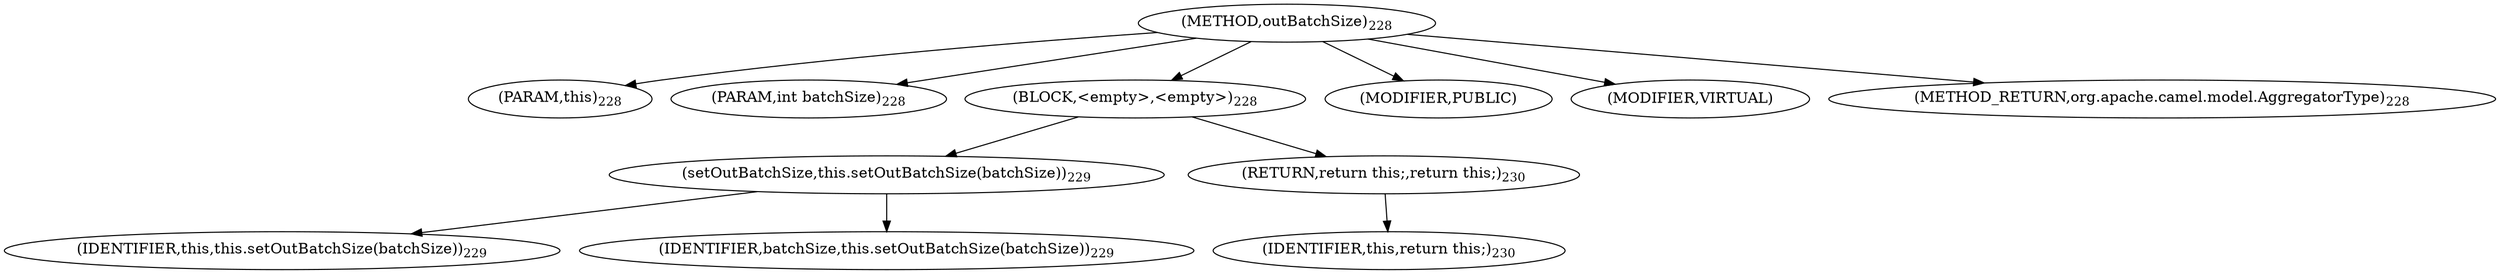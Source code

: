 digraph "outBatchSize" {  
"602" [label = <(METHOD,outBatchSize)<SUB>228</SUB>> ]
"54" [label = <(PARAM,this)<SUB>228</SUB>> ]
"603" [label = <(PARAM,int batchSize)<SUB>228</SUB>> ]
"604" [label = <(BLOCK,&lt;empty&gt;,&lt;empty&gt;)<SUB>228</SUB>> ]
"605" [label = <(setOutBatchSize,this.setOutBatchSize(batchSize))<SUB>229</SUB>> ]
"53" [label = <(IDENTIFIER,this,this.setOutBatchSize(batchSize))<SUB>229</SUB>> ]
"606" [label = <(IDENTIFIER,batchSize,this.setOutBatchSize(batchSize))<SUB>229</SUB>> ]
"607" [label = <(RETURN,return this;,return this;)<SUB>230</SUB>> ]
"55" [label = <(IDENTIFIER,this,return this;)<SUB>230</SUB>> ]
"608" [label = <(MODIFIER,PUBLIC)> ]
"609" [label = <(MODIFIER,VIRTUAL)> ]
"610" [label = <(METHOD_RETURN,org.apache.camel.model.AggregatorType)<SUB>228</SUB>> ]
  "602" -> "54" 
  "602" -> "603" 
  "602" -> "604" 
  "602" -> "608" 
  "602" -> "609" 
  "602" -> "610" 
  "604" -> "605" 
  "604" -> "607" 
  "605" -> "53" 
  "605" -> "606" 
  "607" -> "55" 
}
